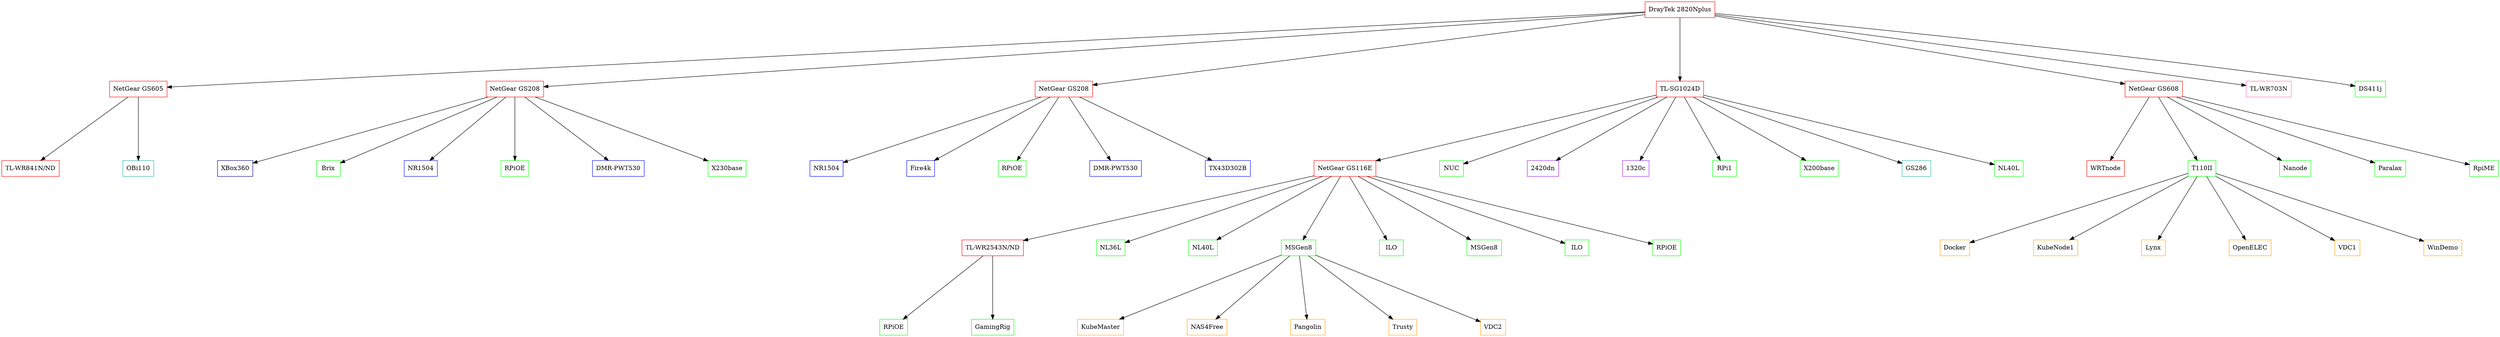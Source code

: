 digraph G {
  ranksep=2.0
  nodesep=2.0
  overlap="false"
  
  node [color="black", shape="rectangle"]
  
  "Router" [label="DrayTek 2820Nplus",color="red"]
  "SwCloak" [label="NetGear GS605", color="red"]
  "SwGames" [label="NetGear GS208", color="red"]
  "SwLounge" [label="NetGear GS208", color="red"]
  "SwOffice" [label="TL-SG1024D", color="red"]
  "SwLoft" [label="NetGear GS116E", color="red"]
  "SwGarage" [label="NetGear GS608", color="red"]
  "ApBed1" [label="TL-WR841N/ND", color="red"]
  "ApBed2" [label="TL-WR2543N/ND", color="red"]
  "ApGarage" [label="WRTnode", color="red"]
  "AcCloak" [label="TL-WR703N", color="hotpink"]
  
  "NAS" [label="DS411j", color="green"]
  "OBi" [label="OBi110", color="lightseagreen"]
  
  "XBox" [label="XBox360", color="navy"]
  "Brix" [label="Brix", color="green"]
  "RxGames" [label="NR1504", color="blue"]
  "OEGames" [label="RPiOE", color="green"]
  "DVRGames" [label="DMR-PWT530", color="blue"]
  "X230b" [label="X230base", color="green"]
  
  "RxLounge" [label="NR1504", color="blue"]
  "Fire" [label="Fire4k", color="blue"]
  "OELounge" [label="RPiOE", color="green"]
  "DVRLounge" [label="DMR-PWT530", color="blue"]
  "TVLounge" [label="TX43D302B", color="blue"]
  
  "T110" [label="T110II", color="green"]
  "Nanode" [label="Nanode", color="green"]
  "Paralax" [label="Paralax", color="green"]
  "MEGarage" [label="RpiME", color="green"]
  
  "Docker" [label="Docker", color="orange"]
  "KubeNode1" [label="KubeNode1", color="orange"]
  "Lynx" [label="Lynx", color="orange"]
  "OpenELEC" [label="OpenELEC", color="orange"]
  "VDC1" [label="VDC1", color="orange"]
  "WinDemo" [label="WinDemo", color="orange"]
  
  
  "NUC" [label="NUC", color="green"]
  "PrBW" [label="2420dn", color="purple"]
  "PrC" [label="1320c", color="purple"]
  "RPi" [label="RPi1", color="green"]
  "X200b" [label="X200base", color="green"]
  "ATA" [label="GS286", color="lightseagreen"]
  "Sidecar" [label="NL40L", color="green"]
  
  "Gen7-1" [label="NL36L", color="green"]
  "Gen7-2" [label="NL40L", color="green"]
  "Gen8-1" [label="MSGen8", color="green"]
  "Gen8-1-ILO" [label="ILO", color="green"]
  "Gen8-2" [label="MSGen8", color="green"]
  "Gen8-2-ILO" [label="ILO", color="green"]
  
  "KubeMaster" [label="KubeMaster", color="orange"]
  "NAS4Free" [label="NAS4Free", color="orange"]
  "Pangolin" [label="Pangolin", color="orange"]
  "Trusty" [label="Trusty", color="orange"]
  "VDC2" [label="VDC2", color="orange"]  
  
  "OEBed3" [label="RPiOE", color="green"]
  
  "OEBed2" [label="RPiOE", color="green"]
  "GamingRig" [label="GamingRig", color="green"]
  
  "Router" -> "SwCloak"
  "Router" -> "SwGames"
  "Router" -> "SwLounge"
  "Router" -> "SwOffice"
  "Router" -> "SwGarage"
  "Router" -> "AcCloak"
  "SwCloak" -> "ApBed1"
  "SwOffice" -> "SwLoft"
  "SwLoft" -> "ApBed2"
  "SwGarage" -> "ApGarage"
  
  "Router" -> "NAS"
  "SwCloak" -> "OBi"
  
  "SwGames" -> "XBox"
  "SwGames" -> "Brix"
  "SwGames" -> "RxGames"
  "SwGames" -> "OEGames"
  "SwGames" -> "DVRGames"
  "SwGames" -> "X230b"
  
  "SwLounge" -> "RxLounge"
  "SwLounge" -> "Fire"
  "SwLounge" -> "OELounge"
  "SwLounge" -> "DVRLounge"
  "SwLounge" -> "TVLounge"
  
  "SwGarage" -> "T110"
  "SwGarage" -> "Nanode"
  "SwGarage" -> "Paralax"
  "SwGarage" -> "MEGarage"
  
  "T110" -> "Docker"
  "T110" -> "KubeNode1"
  "T110" -> "Lynx"
  "T110" -> "OpenELEC"
  "T110" -> "VDC1"
  "T110" -> "WinDemo"
  
  "SwOffice" -> "NUC"
  "SwOffice" -> "PrBW"
  "SwOffice" -> "PrC"
  "SwOffice" -> "RPi"
  "SwOffice" -> "X200b"
  "SwOffice" -> "ATA"
  "SwOffice" -> "Sidecar"
  
  "SwLoft" -> "Gen7-1"
  "SwLoft" -> "Gen7-2"
  "SwLoft" -> "Gen8-1"
  "SwLoft" -> "Gen8-2"
  "SwLoft" -> "Gen8-1-ILO"
  "SwLoft" -> "Gen8-2-ILO"
  "SwLoft" -> "OEBed3"
  
  "Gen8-1" -> "KubeMaster"
  "Gen8-1" -> "NAS4Free"
  "Gen8-1" -> "Pangolin"
  "Gen8-1" -> "Trusty"
  "Gen8-1" -> "VDC2"
  
  "ApBed2" -> "OEBed2"
  "ApBed2" -> "GamingRig"
  
}
